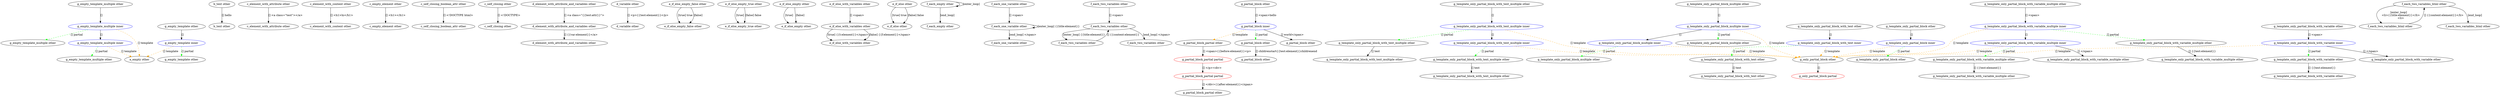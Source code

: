 digraph {
    0 [ label = "a_empty other"]
    1 [ label = "b_text other"]
    2 [ label = "c_element_with_attribute other"]
    3 [ label = "c_element_with_content other"]
    4 [ label = "c_empty_element other"]
    5 [ label = "c_self_closing_boolean_attr other"]
    6 [ label = "c_self_closing other"]
    7 [ label = "d_element_with_attribute_and_variables other"]
    8 [ label = "d_variable other"]
    9 [ label = "e_if_else_empty_false other"]
    10 [ label = "e_if_else_empty_true other"]
    11 [ label = "e_if_else_empty other"]
    12 [ label = "e_if_else_with_variables other"]
    13 [ label = "e_if_else other"]
    14 [ label = "f_each_empty other"]
    15 [ label = "f_each_one_variable other"]
    16 [ label = "f_each_two_variables other"]
    17 [ label = "g_empty_template_multiple other"]
    18 [ label = "g_empty_template other"]
    19 [ label = "g_partial_block_partial other"]
    20 [ label = "g_partial_block other"]
    21 [ label = "g_template_only_partial_block_multiple other"]
    22 [ label = "g_template_only_partial_block_with_text_multiple other"]
    23 [ label = "g_template_only_partial_block_with_text other"]
    24 [ label = "g_template_only_partial_block_with_variable_multiple other"]
    25 [ label = "g_template_only_partial_block_with_variable other"]
    26 [ label = "g_template_only_partial_block other"]
    27 [ label = "f_each_two_variables_html other"]
    28 [ label = "g_only_partial_block other"]
    29 [ label = "b_text other"]
    30 [ label = "c_element_with_attribute other"]
    31 [ label = "c_element_with_content other"]
    32 [ label = "c_empty_element other"]
    33 [ label = "c_self_closing_boolean_attr other"]
    34 [ label = "c_self_closing other"]
    35 [ label = "d_element_with_attribute_and_variables other"]
    36 [ label = "d_element_with_attribute_and_variables other"]
    37 [ label = "d_variable other"]
    38 [ label = "e_if_else_empty_false other"]
    39 [ label = "e_if_else_empty_true other"]
    40 [ label = "e_if_else_empty other"]
    41 [ label = "e_if_else_with_variables other"]
    42 [ label = "e_if_else_with_variables other"]
    43 [ label = "e_if_else other"]
    44 [ label = "f_each_empty other"]
    45 [ label = "f_each_one_variable other"]
    46 [ label = "f_each_one_variable other"]
    47 [ label = "f_each_two_variables other"]
    48 [ label = "f_each_two_variables other"]
    49 [ label = "f_each_two_variables other"]
    50 [ label = "g_empty_template_multiple inner" color = blue]
    51 [ label = "g_empty_template_multiple other"]
    52 [ label = "g_empty_template_multiple inner" color = blue]
    53 [ label = "g_empty_template_multiple other"]
    54 [ label = "g_empty_template inner" color = blue]
    55 [ label = "g_empty_template other"]
    56 [ label = "g_partial_block_partial partial" color = red]
    57 [ label = "g_partial_block_partial partial" color = red]
    58 [ label = "g_partial_block_partial other"]
    59 [ label = "g_partial_block inner" color = blue]
    60 [ label = "g_partial_block other"]
    61 [ label = "g_partial_block other"]
    62 [ label = "g_partial_block other"]
    63 [ label = "g_template_only_partial_block_multiple inner" color = blue]
    64 [ label = "g_template_only_partial_block_multiple other"]
    65 [ label = "g_template_only_partial_block_multiple inner" color = blue]
    66 [ label = "g_template_only_partial_block_multiple other"]
    67 [ label = "g_template_only_partial_block_with_text_multiple inner" color = blue]
    68 [ label = "g_template_only_partial_block_with_text_multiple other"]
    69 [ label = "g_template_only_partial_block_with_text_multiple other"]
    70 [ label = "g_template_only_partial_block_with_text_multiple inner" color = blue]
    71 [ label = "g_template_only_partial_block_with_text_multiple other"]
    72 [ label = "g_template_only_partial_block_with_text_multiple other"]
    73 [ label = "g_template_only_partial_block_with_text inner" color = blue]
    74 [ label = "g_template_only_partial_block_with_text other"]
    75 [ label = "g_template_only_partial_block_with_text other"]
    76 [ label = "g_template_only_partial_block_with_variable_multiple inner" color = blue]
    77 [ label = "g_template_only_partial_block_with_variable_multiple other"]
    78 [ label = "g_template_only_partial_block_with_variable_multiple other"]
    79 [ label = "g_template_only_partial_block_with_variable_multiple inner" color = blue]
    80 [ label = "g_template_only_partial_block_with_variable_multiple other"]
    81 [ label = "g_template_only_partial_block_with_variable_multiple other"]
    82 [ label = "g_template_only_partial_block_with_variable_multiple other"]
    83 [ label = "g_template_only_partial_block_with_variable inner" color = blue]
    84 [ label = "g_template_only_partial_block_with_variable other"]
    85 [ label = "g_template_only_partial_block_with_variable other"]
    86 [ label = "g_template_only_partial_block_with_variable other"]
    87 [ label = "g_template_only_partial_block inner" color = blue]
    88 [ label = "g_template_only_partial_block other"]
    89 [ label = "f_each_two_variables_html other"]
    90 [ label = "f_each_two_variables_html other"]
    91 [ label = "g_only_partial_block partial" color = red]
    1 -> 29 [ label = "[] hello"]
    2 -> 30 [ label = "[] <a class=\"test\"></a>"]
    3 -> 31 [ label = "[] <h1>hi</h1>"]
    4 -> 32 [ label = "[] <h1></h1>"]
    5 -> 33 [ label = "[] <!DOCTYPE html>"]
    6 -> 34 [ label = "[] <!DOCTYPE>"]
    7 -> 35 [ label = "[] <a class=\"{{test:attr}}\">"]
    35 -> 36 [ label = "[] {{var:element}}</a>"]
    8 -> 37 [ label = "[] <p>{{test:element}}</p>"]
    9 -> 38 [ label = "[true] true"]
    9 -> 38 [ label = "[false] "]
    10 -> 39 [ label = "[true] "]
    10 -> 39 [ label = "[false] false"]
    11 -> 40 [ label = "[true] "]
    11 -> 40 [ label = "[false] "]
    12 -> 41 [ label = "[] <span>"]
    41 -> 42 [ label = "[true] {{t:element}}</span>"]
    41 -> 42 [ label = "[false] {{f:element}}</span>"]
    13 -> 43 [ label = "[true] true"]
    13 -> 43 [ label = "[false] false"]
    14 -> 14 [ label = "[enter_loop] "]
    14 -> 44 [ label = "[end_loop] "]
    15 -> 45 [ label = "[] <span>"]
    45 -> 45 [ label = "[enter_loop] {{title:element}}"]
    45 -> 46 [ label = "[end_loop] </span>"]
    16 -> 47 [ label = "[] <span>"]
    47 -> 48 [ label = "[enter_loop] {{title:element}}"]
    48 -> 47 [ label = "[] {{content:element}}"]
    47 -> 49 [ label = "[end_loop] </span>"]
    17 -> 50 [ label = "[] "]
    50 -> 51 [ label = "[] partial" style = dashed color = green]
    50 -> 0 [ label = "[] template" style = dashed color = orange]
    50 -> 52 [ label = "[] "]
    52 -> 53 [ label = "[] partial" style = dashed color = green]
    52 -> 0 [ label = "[] template" style = dashed color = orange]
    18 -> 54 [ label = "[] "]
    54 -> 55 [ label = "[] partial" style = dashed color = green]
    54 -> 0 [ label = "[] template" style = dashed color = orange]
    19 -> 56 [ label = "[] <span>{{before:element}}<p>"]
    56 -> 57 [ label = "[] </p><div>"]
    57 -> 58 [ label = "[] </div>{{after:element}}</span>"]
    20 -> 59 [ label = "[] <span>hello"]
    59 -> 60 [ label = "[] partial" style = dashed color = green]
    60 -> 61 [ label = "[] childrenstart{{test:element}}childrenend"]
    59 -> 19 [ label = "[] template" style = dashed color = orange]
    59 -> 62 [ label = "[] world</span>"]
    21 -> 63 [ label = "[] "]
    63 -> 64 [ label = "[] partial" style = dashed color = green]
    63 -> 28 [ label = "[] template" style = dashed color = orange]
    63 -> 65 [ label = "[] "]
    65 -> 66 [ label = "[] partial" style = dashed color = green]
    65 -> 28 [ label = "[] template" style = dashed color = orange]
    22 -> 67 [ label = "[] "]
    67 -> 68 [ label = "[] partial" style = dashed color = green]
    68 -> 69 [ label = "[] test"]
    67 -> 28 [ label = "[] template" style = dashed color = orange]
    67 -> 70 [ label = "[] "]
    70 -> 71 [ label = "[] partial" style = dashed color = green]
    71 -> 72 [ label = "[] test"]
    70 -> 28 [ label = "[] template" style = dashed color = orange]
    23 -> 73 [ label = "[] "]
    73 -> 74 [ label = "[] partial" style = dashed color = green]
    74 -> 75 [ label = "[] test"]
    73 -> 28 [ label = "[] template" style = dashed color = orange]
    24 -> 76 [ label = "[] <span>"]
    76 -> 77 [ label = "[] partial" style = dashed color = green]
    77 -> 78 [ label = "[] {{test:element}}"]
    76 -> 28 [ label = "[] template" style = dashed color = orange]
    76 -> 79 [ label = "[] "]
    79 -> 80 [ label = "[] partial" style = dashed color = green]
    80 -> 81 [ label = "[] {{test:element}}"]
    79 -> 28 [ label = "[] template" style = dashed color = orange]
    79 -> 82 [ label = "[] </span>"]
    25 -> 83 [ label = "[] <span>"]
    83 -> 84 [ label = "[] partial" style = dashed color = green]
    84 -> 85 [ label = "[] {{test:element}}"]
    83 -> 28 [ label = "[] template" style = dashed color = orange]
    83 -> 86 [ label = "[] </span>"]
    26 -> 87 [ label = "[] "]
    87 -> 88 [ label = "[] partial" style = dashed color = green]
    87 -> 28 [ label = "[] template" style = dashed color = orange]
    27 -> 89 [ label = "[enter_loop] 
    <li>{{title:element}}</li>
    <li>"]
    89 -> 27 [ label = "[] {{content:element}}</li>
"]
    27 -> 90 [ label = "[end_loop] "]
    28 -> 91 [ label = "[] "]
}
